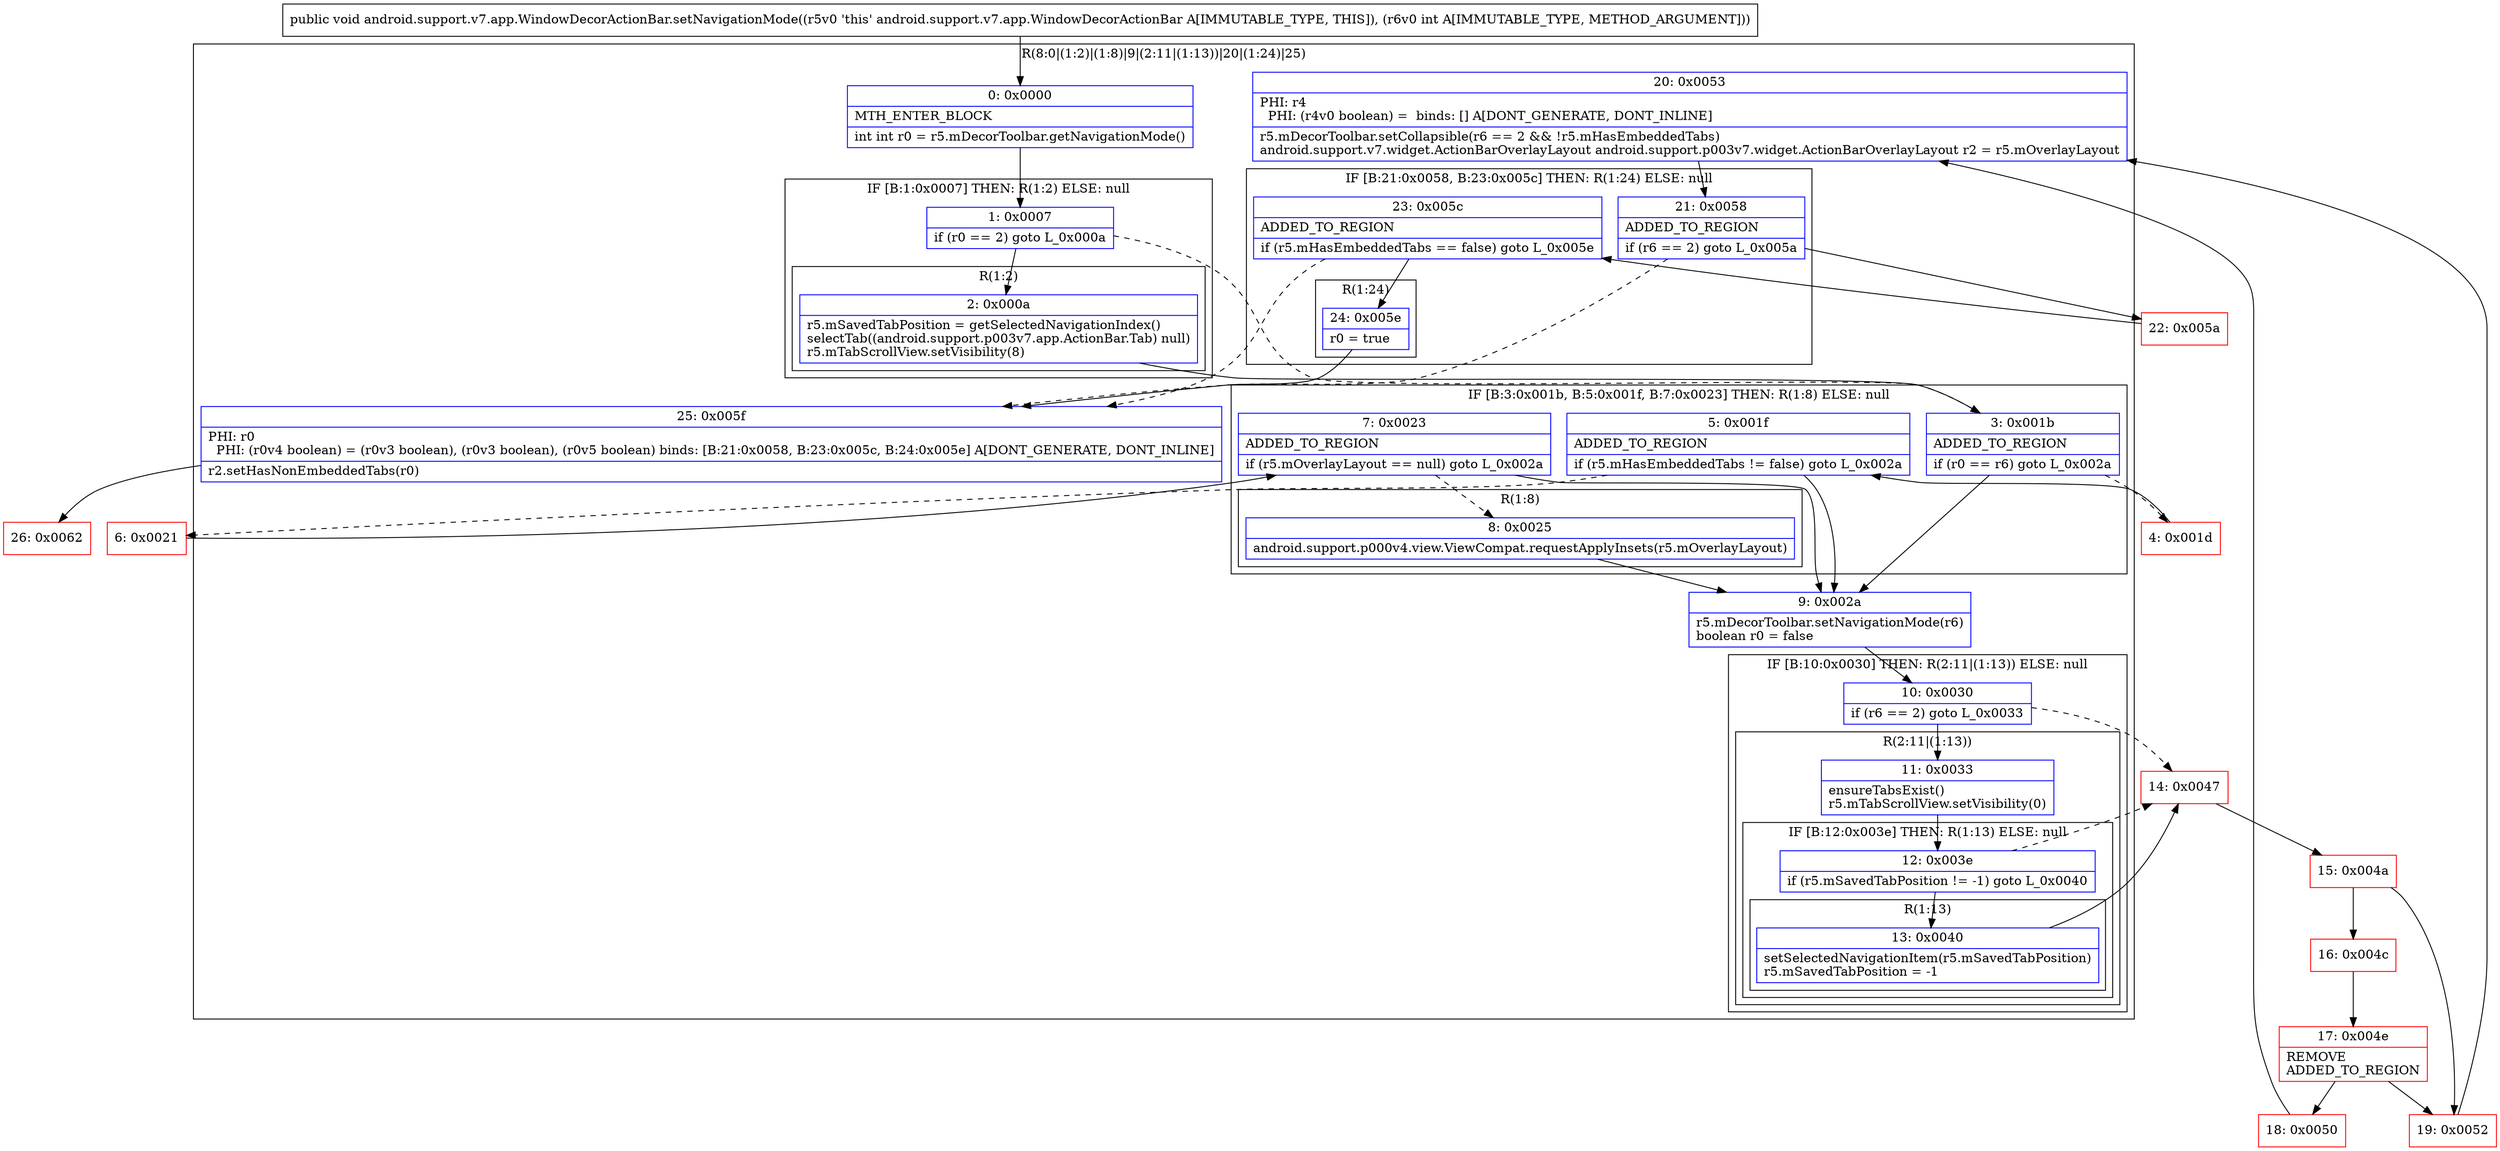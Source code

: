 digraph "CFG forandroid.support.v7.app.WindowDecorActionBar.setNavigationMode(I)V" {
subgraph cluster_Region_308487171 {
label = "R(8:0|(1:2)|(1:8)|9|(2:11|(1:13))|20|(1:24)|25)";
node [shape=record,color=blue];
Node_0 [shape=record,label="{0\:\ 0x0000|MTH_ENTER_BLOCK\l|int int r0 = r5.mDecorToolbar.getNavigationMode()\l}"];
subgraph cluster_IfRegion_1598344078 {
label = "IF [B:1:0x0007] THEN: R(1:2) ELSE: null";
node [shape=record,color=blue];
Node_1 [shape=record,label="{1\:\ 0x0007|if (r0 == 2) goto L_0x000a\l}"];
subgraph cluster_Region_1369915019 {
label = "R(1:2)";
node [shape=record,color=blue];
Node_2 [shape=record,label="{2\:\ 0x000a|r5.mSavedTabPosition = getSelectedNavigationIndex()\lselectTab((android.support.p003v7.app.ActionBar.Tab) null)\lr5.mTabScrollView.setVisibility(8)\l}"];
}
}
subgraph cluster_IfRegion_346374256 {
label = "IF [B:3:0x001b, B:5:0x001f, B:7:0x0023] THEN: R(1:8) ELSE: null";
node [shape=record,color=blue];
Node_3 [shape=record,label="{3\:\ 0x001b|ADDED_TO_REGION\l|if (r0 == r6) goto L_0x002a\l}"];
Node_5 [shape=record,label="{5\:\ 0x001f|ADDED_TO_REGION\l|if (r5.mHasEmbeddedTabs != false) goto L_0x002a\l}"];
Node_7 [shape=record,label="{7\:\ 0x0023|ADDED_TO_REGION\l|if (r5.mOverlayLayout == null) goto L_0x002a\l}"];
subgraph cluster_Region_1695589561 {
label = "R(1:8)";
node [shape=record,color=blue];
Node_8 [shape=record,label="{8\:\ 0x0025|android.support.p000v4.view.ViewCompat.requestApplyInsets(r5.mOverlayLayout)\l}"];
}
}
Node_9 [shape=record,label="{9\:\ 0x002a|r5.mDecorToolbar.setNavigationMode(r6)\lboolean r0 = false\l}"];
subgraph cluster_IfRegion_1457115255 {
label = "IF [B:10:0x0030] THEN: R(2:11|(1:13)) ELSE: null";
node [shape=record,color=blue];
Node_10 [shape=record,label="{10\:\ 0x0030|if (r6 == 2) goto L_0x0033\l}"];
subgraph cluster_Region_158023956 {
label = "R(2:11|(1:13))";
node [shape=record,color=blue];
Node_11 [shape=record,label="{11\:\ 0x0033|ensureTabsExist()\lr5.mTabScrollView.setVisibility(0)\l}"];
subgraph cluster_IfRegion_1632658900 {
label = "IF [B:12:0x003e] THEN: R(1:13) ELSE: null";
node [shape=record,color=blue];
Node_12 [shape=record,label="{12\:\ 0x003e|if (r5.mSavedTabPosition != \-1) goto L_0x0040\l}"];
subgraph cluster_Region_25501739 {
label = "R(1:13)";
node [shape=record,color=blue];
Node_13 [shape=record,label="{13\:\ 0x0040|setSelectedNavigationItem(r5.mSavedTabPosition)\lr5.mSavedTabPosition = \-1\l}"];
}
}
}
}
Node_20 [shape=record,label="{20\:\ 0x0053|PHI: r4 \l  PHI: (r4v0 boolean) =  binds: [] A[DONT_GENERATE, DONT_INLINE]\l|r5.mDecorToolbar.setCollapsible(r6 == 2 && !r5.mHasEmbeddedTabs)\landroid.support.v7.widget.ActionBarOverlayLayout android.support.p003v7.widget.ActionBarOverlayLayout r2 = r5.mOverlayLayout\l}"];
subgraph cluster_IfRegion_424088068 {
label = "IF [B:21:0x0058, B:23:0x005c] THEN: R(1:24) ELSE: null";
node [shape=record,color=blue];
Node_21 [shape=record,label="{21\:\ 0x0058|ADDED_TO_REGION\l|if (r6 == 2) goto L_0x005a\l}"];
Node_23 [shape=record,label="{23\:\ 0x005c|ADDED_TO_REGION\l|if (r5.mHasEmbeddedTabs == false) goto L_0x005e\l}"];
subgraph cluster_Region_128288178 {
label = "R(1:24)";
node [shape=record,color=blue];
Node_24 [shape=record,label="{24\:\ 0x005e|r0 = true\l}"];
}
}
Node_25 [shape=record,label="{25\:\ 0x005f|PHI: r0 \l  PHI: (r0v4 boolean) = (r0v3 boolean), (r0v3 boolean), (r0v5 boolean) binds: [B:21:0x0058, B:23:0x005c, B:24:0x005e] A[DONT_GENERATE, DONT_INLINE]\l|r2.setHasNonEmbeddedTabs(r0)\l}"];
}
Node_4 [shape=record,color=red,label="{4\:\ 0x001d}"];
Node_6 [shape=record,color=red,label="{6\:\ 0x0021}"];
Node_14 [shape=record,color=red,label="{14\:\ 0x0047}"];
Node_15 [shape=record,color=red,label="{15\:\ 0x004a}"];
Node_16 [shape=record,color=red,label="{16\:\ 0x004c}"];
Node_17 [shape=record,color=red,label="{17\:\ 0x004e|REMOVE\lADDED_TO_REGION\l}"];
Node_18 [shape=record,color=red,label="{18\:\ 0x0050}"];
Node_19 [shape=record,color=red,label="{19\:\ 0x0052}"];
Node_22 [shape=record,color=red,label="{22\:\ 0x005a}"];
Node_26 [shape=record,color=red,label="{26\:\ 0x0062}"];
MethodNode[shape=record,label="{public void android.support.v7.app.WindowDecorActionBar.setNavigationMode((r5v0 'this' android.support.v7.app.WindowDecorActionBar A[IMMUTABLE_TYPE, THIS]), (r6v0 int A[IMMUTABLE_TYPE, METHOD_ARGUMENT])) }"];
MethodNode -> Node_0;
Node_0 -> Node_1;
Node_1 -> Node_2;
Node_1 -> Node_3[style=dashed];
Node_2 -> Node_3;
Node_3 -> Node_4[style=dashed];
Node_3 -> Node_9;
Node_5 -> Node_6[style=dashed];
Node_5 -> Node_9;
Node_7 -> Node_8[style=dashed];
Node_7 -> Node_9;
Node_8 -> Node_9;
Node_9 -> Node_10;
Node_10 -> Node_11;
Node_10 -> Node_14[style=dashed];
Node_11 -> Node_12;
Node_12 -> Node_13;
Node_12 -> Node_14[style=dashed];
Node_13 -> Node_14;
Node_20 -> Node_21;
Node_21 -> Node_22;
Node_21 -> Node_25[style=dashed];
Node_23 -> Node_24;
Node_23 -> Node_25[style=dashed];
Node_24 -> Node_25;
Node_25 -> Node_26;
Node_4 -> Node_5;
Node_6 -> Node_7;
Node_14 -> Node_15;
Node_15 -> Node_16;
Node_15 -> Node_19;
Node_16 -> Node_17;
Node_17 -> Node_18;
Node_17 -> Node_19;
Node_18 -> Node_20;
Node_19 -> Node_20;
Node_22 -> Node_23;
}

